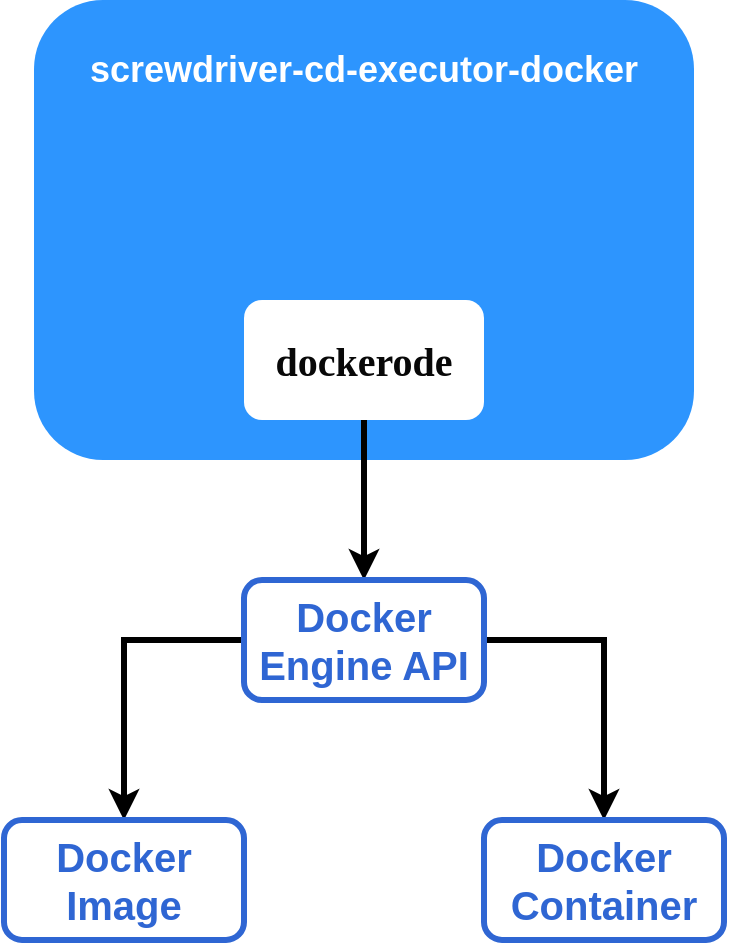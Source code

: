 <mxfile version="22.1.16" type="device">
  <diagram name="Page-1" id="GQYDrpgdHATJGK8JRFHD">
    <mxGraphModel dx="1306" dy="826" grid="1" gridSize="10" guides="1" tooltips="1" connect="1" arrows="1" fold="1" page="1" pageScale="1" pageWidth="850" pageHeight="1100" math="0" shadow="0">
      <root>
        <mxCell id="0" />
        <mxCell id="1" parent="0" />
        <mxCell id="Mu5ReMU_I4Biwvlbo8aD-1" value="" style="rounded=1;whiteSpace=wrap;html=1;strokeColor=none;fillColor=#2D95FE;" vertex="1" parent="1">
          <mxGeometry x="260" y="100" width="330" height="230" as="geometry" />
        </mxCell>
        <mxCell id="Mu5ReMU_I4Biwvlbo8aD-5" style="edgeStyle=orthogonalEdgeStyle;rounded=0;orthogonalLoop=1;jettySize=auto;html=1;exitX=0.5;exitY=1;exitDx=0;exitDy=0;entryX=0.5;entryY=0;entryDx=0;entryDy=0;strokeWidth=3;" edge="1" parent="1" source="Mu5ReMU_I4Biwvlbo8aD-2" target="Mu5ReMU_I4Biwvlbo8aD-4">
          <mxGeometry relative="1" as="geometry" />
        </mxCell>
        <mxCell id="Mu5ReMU_I4Biwvlbo8aD-2" value="&lt;div style=&quot;background-color: rgb(255, 255, 255); color: rgb(8, 8, 8);&quot;&gt;&lt;font size=&quot;1&quot; style=&quot;&quot; face=&quot;Ubuntu&quot;&gt;&lt;b style=&quot;font-size: 20px;&quot;&gt;dockerode&lt;/b&gt;&lt;/font&gt;&lt;/div&gt;" style="rounded=1;whiteSpace=wrap;html=1;strokeColor=none;" vertex="1" parent="1">
          <mxGeometry x="365" y="250" width="120" height="60" as="geometry" />
        </mxCell>
        <mxCell id="Mu5ReMU_I4Biwvlbo8aD-3" value="&lt;font size=&quot;1&quot; color=&quot;#ffffff&quot;&gt;&lt;b style=&quot;font-size: 18px;&quot;&gt;screwdriver-cd-executor-docker&lt;/b&gt;&lt;/font&gt;" style="text;html=1;strokeColor=none;fillColor=none;align=center;verticalAlign=middle;whiteSpace=wrap;rounded=0;" vertex="1" parent="1">
          <mxGeometry x="260" y="120" width="330" height="30" as="geometry" />
        </mxCell>
        <mxCell id="Mu5ReMU_I4Biwvlbo8aD-8" style="edgeStyle=orthogonalEdgeStyle;rounded=0;orthogonalLoop=1;jettySize=auto;html=1;exitX=0;exitY=0.5;exitDx=0;exitDy=0;strokeWidth=3;" edge="1" parent="1" source="Mu5ReMU_I4Biwvlbo8aD-4" target="Mu5ReMU_I4Biwvlbo8aD-6">
          <mxGeometry relative="1" as="geometry" />
        </mxCell>
        <mxCell id="Mu5ReMU_I4Biwvlbo8aD-9" style="edgeStyle=orthogonalEdgeStyle;rounded=0;orthogonalLoop=1;jettySize=auto;html=1;exitX=1;exitY=0.5;exitDx=0;exitDy=0;strokeWidth=3;" edge="1" parent="1" source="Mu5ReMU_I4Biwvlbo8aD-4" target="Mu5ReMU_I4Biwvlbo8aD-7">
          <mxGeometry relative="1" as="geometry" />
        </mxCell>
        <mxCell id="Mu5ReMU_I4Biwvlbo8aD-4" value="&lt;font size=&quot;1&quot; color=&quot;#2f66d3&quot;&gt;&lt;b style=&quot;font-size: 20px;&quot;&gt;Docker Engine API&lt;/b&gt;&lt;/font&gt;" style="rounded=1;whiteSpace=wrap;html=1;fillColor=none;strokeColor=#2F66D3;strokeWidth=3;" vertex="1" parent="1">
          <mxGeometry x="365" y="390" width="120" height="60" as="geometry" />
        </mxCell>
        <mxCell id="Mu5ReMU_I4Biwvlbo8aD-6" value="&lt;font size=&quot;1&quot; color=&quot;#2f66d3&quot;&gt;&lt;b style=&quot;font-size: 20px;&quot;&gt;Docker&lt;br&gt;Image&lt;br&gt;&lt;/b&gt;&lt;/font&gt;" style="rounded=1;whiteSpace=wrap;html=1;fillColor=none;strokeColor=#2F66D3;strokeWidth=3;" vertex="1" parent="1">
          <mxGeometry x="245" y="510" width="120" height="60" as="geometry" />
        </mxCell>
        <mxCell id="Mu5ReMU_I4Biwvlbo8aD-7" value="&lt;font size=&quot;1&quot; color=&quot;#2f66d3&quot;&gt;&lt;b style=&quot;font-size: 20px;&quot;&gt;Docker&lt;br&gt;Container&lt;br&gt;&lt;/b&gt;&lt;/font&gt;" style="rounded=1;whiteSpace=wrap;html=1;fillColor=none;strokeColor=#2F66D3;strokeWidth=3;" vertex="1" parent="1">
          <mxGeometry x="485" y="510" width="120" height="60" as="geometry" />
        </mxCell>
      </root>
    </mxGraphModel>
  </diagram>
</mxfile>
